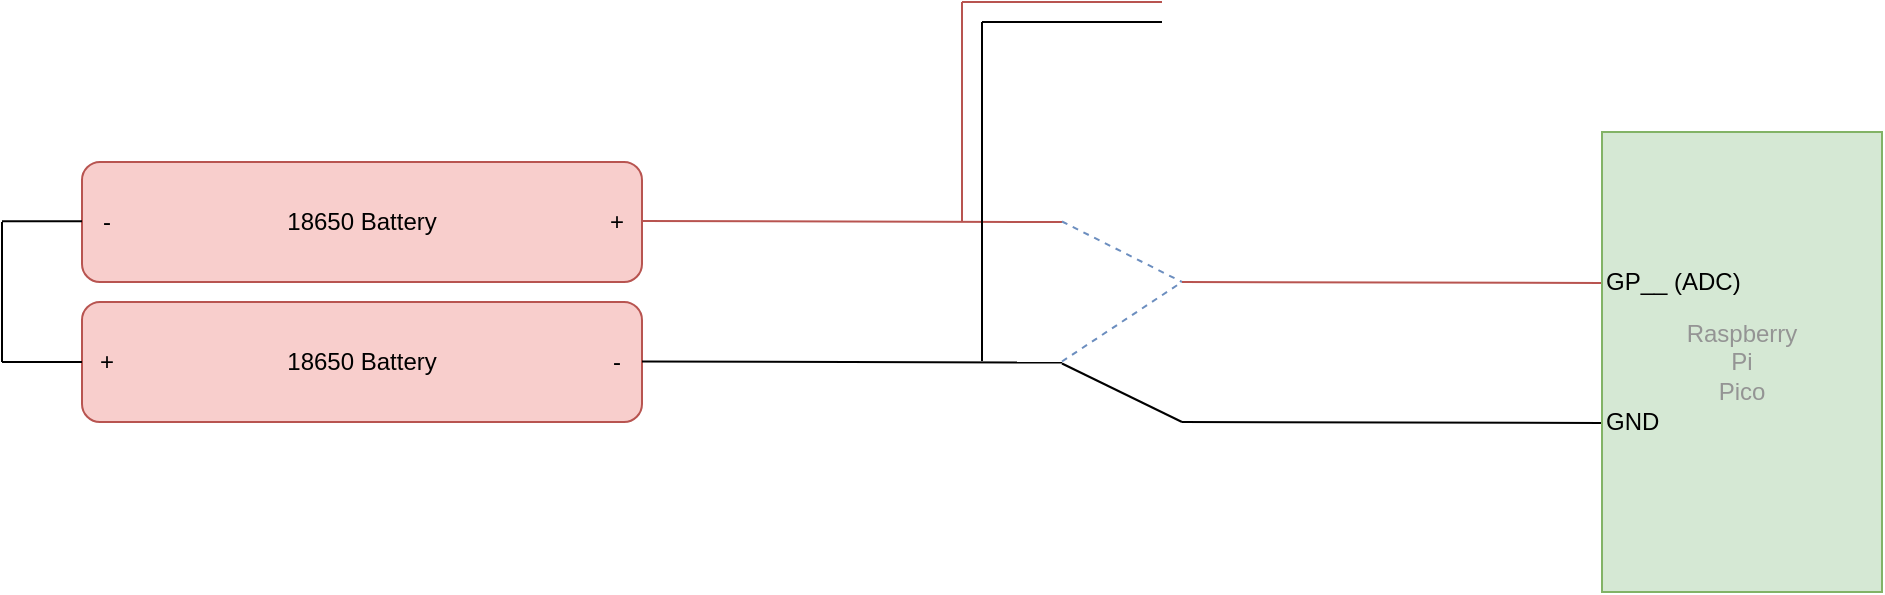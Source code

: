 <mxfile version="24.6.5" type="device">
  <diagram name="Page-1" id="oC06yTU7_GMC6n1NQI5L">
    <mxGraphModel dx="1565" dy="399" grid="1" gridSize="10" guides="1" tooltips="1" connect="1" arrows="1" fold="1" page="1" pageScale="1" pageWidth="850" pageHeight="1100" math="0" shadow="0">
      <root>
        <mxCell id="0" />
        <mxCell id="1" parent="0" />
        <mxCell id="tILSbYsJPmMcVgljQw28-1" value="18650 Battery" style="rounded=1;whiteSpace=wrap;html=1;fillColor=#f8cecc;strokeColor=#b85450;" vertex="1" parent="1">
          <mxGeometry x="-100" y="100" width="280" height="60" as="geometry" />
        </mxCell>
        <mxCell id="tILSbYsJPmMcVgljQw28-2" value="+" style="text;html=1;align=center;verticalAlign=middle;whiteSpace=wrap;rounded=0;" vertex="1" parent="1">
          <mxGeometry x="155" y="115" width="25" height="30" as="geometry" />
        </mxCell>
        <mxCell id="tILSbYsJPmMcVgljQw28-3" value="-" style="text;html=1;align=center;verticalAlign=middle;whiteSpace=wrap;rounded=0;" vertex="1" parent="1">
          <mxGeometry x="-100" y="115" width="25" height="30" as="geometry" />
        </mxCell>
        <mxCell id="tILSbYsJPmMcVgljQw28-4" value="18650 Battery" style="rounded=1;whiteSpace=wrap;html=1;fillColor=#f8cecc;strokeColor=#b85450;" vertex="1" parent="1">
          <mxGeometry x="-100" y="170" width="280" height="60" as="geometry" />
        </mxCell>
        <mxCell id="tILSbYsJPmMcVgljQw28-5" value="-" style="text;html=1;align=center;verticalAlign=middle;whiteSpace=wrap;rounded=0;" vertex="1" parent="1">
          <mxGeometry x="155" y="185" width="25" height="30" as="geometry" />
        </mxCell>
        <mxCell id="tILSbYsJPmMcVgljQw28-6" value="+" style="text;html=1;align=center;verticalAlign=middle;whiteSpace=wrap;rounded=0;" vertex="1" parent="1">
          <mxGeometry x="-100" y="185" width="25" height="30" as="geometry" />
        </mxCell>
        <mxCell id="tILSbYsJPmMcVgljQw28-7" value="" style="endArrow=none;html=1;rounded=0;" edge="1" parent="1">
          <mxGeometry width="50" height="50" relative="1" as="geometry">
            <mxPoint x="-100" y="200" as="sourcePoint" />
            <mxPoint x="-140" y="200" as="targetPoint" />
          </mxGeometry>
        </mxCell>
        <mxCell id="tILSbYsJPmMcVgljQw28-8" value="" style="endArrow=none;html=1;rounded=0;" edge="1" parent="1">
          <mxGeometry width="50" height="50" relative="1" as="geometry">
            <mxPoint x="-140" y="130" as="sourcePoint" />
            <mxPoint x="-140" y="200" as="targetPoint" />
          </mxGeometry>
        </mxCell>
        <mxCell id="tILSbYsJPmMcVgljQw28-9" value="" style="endArrow=none;html=1;rounded=0;" edge="1" parent="1">
          <mxGeometry width="50" height="50" relative="1" as="geometry">
            <mxPoint x="-100" y="129.66" as="sourcePoint" />
            <mxPoint x="-140" y="129.66" as="targetPoint" />
          </mxGeometry>
        </mxCell>
        <mxCell id="tILSbYsJPmMcVgljQw28-10" value="" style="endArrow=none;html=1;rounded=0;fillColor=#f8cecc;strokeColor=#b85450;" edge="1" parent="1">
          <mxGeometry width="50" height="50" relative="1" as="geometry">
            <mxPoint x="180" y="129.5" as="sourcePoint" />
            <mxPoint x="390" y="130" as="targetPoint" />
          </mxGeometry>
        </mxCell>
        <mxCell id="tILSbYsJPmMcVgljQw28-11" value="" style="endArrow=none;html=1;rounded=0;fillColor=#f8cecc;strokeColor=#000000;" edge="1" parent="1">
          <mxGeometry width="50" height="50" relative="1" as="geometry">
            <mxPoint x="180" y="199.75" as="sourcePoint" />
            <mxPoint x="390" y="200.25" as="targetPoint" />
          </mxGeometry>
        </mxCell>
        <mxCell id="tILSbYsJPmMcVgljQw28-14" value="" style="endArrow=none;html=1;rounded=0;fillColor=#dae8fc;strokeColor=#6c8ebf;dashed=1;" edge="1" parent="1">
          <mxGeometry width="50" height="50" relative="1" as="geometry">
            <mxPoint x="390" y="129.75" as="sourcePoint" />
            <mxPoint x="450" y="160" as="targetPoint" />
          </mxGeometry>
        </mxCell>
        <mxCell id="tILSbYsJPmMcVgljQw28-15" value="" style="endArrow=none;html=1;rounded=0;fillColor=#dae8fc;strokeColor=#6c8ebf;dashed=1;" edge="1" parent="1">
          <mxGeometry width="50" height="50" relative="1" as="geometry">
            <mxPoint x="390" y="199.75" as="sourcePoint" />
            <mxPoint x="450" y="160" as="targetPoint" />
          </mxGeometry>
        </mxCell>
        <mxCell id="tILSbYsJPmMcVgljQw28-16" value="" style="endArrow=none;html=1;rounded=0;fillColor=#f8cecc;strokeColor=#b85450;" edge="1" parent="1">
          <mxGeometry width="50" height="50" relative="1" as="geometry">
            <mxPoint x="450" y="160" as="sourcePoint" />
            <mxPoint x="660" y="160.5" as="targetPoint" />
          </mxGeometry>
        </mxCell>
        <mxCell id="tILSbYsJPmMcVgljQw28-17" value="" style="endArrow=none;html=1;rounded=0;fillColor=#f8cecc;strokeColor=#000000;" edge="1" parent="1">
          <mxGeometry width="50" height="50" relative="1" as="geometry">
            <mxPoint x="390" y="200.75" as="sourcePoint" />
            <mxPoint x="450" y="230" as="targetPoint" />
          </mxGeometry>
        </mxCell>
        <mxCell id="tILSbYsJPmMcVgljQw28-18" value="" style="endArrow=none;html=1;rounded=0;fillColor=#f8cecc;strokeColor=#000000;" edge="1" parent="1">
          <mxGeometry width="50" height="50" relative="1" as="geometry">
            <mxPoint x="450" y="230" as="sourcePoint" />
            <mxPoint x="660" y="230.5" as="targetPoint" />
          </mxGeometry>
        </mxCell>
        <mxCell id="tILSbYsJPmMcVgljQw28-19" value="Raspberry&lt;div&gt;Pi&lt;br&gt;Pico&lt;/div&gt;" style="rounded=0;whiteSpace=wrap;html=1;fillColor=#d5e8d4;strokeColor=#82b366;fontColor=#949494;" vertex="1" parent="1">
          <mxGeometry x="660" y="85" width="140" height="230" as="geometry" />
        </mxCell>
        <mxCell id="tILSbYsJPmMcVgljQw28-20" value="GP__ (ADC)" style="text;html=1;align=left;verticalAlign=middle;whiteSpace=wrap;rounded=0;" vertex="1" parent="1">
          <mxGeometry x="660" y="145" width="120" height="30" as="geometry" />
        </mxCell>
        <mxCell id="tILSbYsJPmMcVgljQw28-21" value="GND" style="text;html=1;align=left;verticalAlign=middle;whiteSpace=wrap;rounded=0;" vertex="1" parent="1">
          <mxGeometry x="660" y="215" width="120" height="30" as="geometry" />
        </mxCell>
        <mxCell id="tILSbYsJPmMcVgljQw28-22" value="" style="endArrow=none;html=1;rounded=0;" edge="1" parent="1">
          <mxGeometry width="50" height="50" relative="1" as="geometry">
            <mxPoint x="350" y="199.5" as="sourcePoint" />
            <mxPoint x="350" y="30" as="targetPoint" />
          </mxGeometry>
        </mxCell>
        <mxCell id="tILSbYsJPmMcVgljQw28-23" value="" style="endArrow=none;html=1;rounded=0;fillColor=#f8cecc;strokeColor=#b85450;" edge="1" parent="1">
          <mxGeometry width="50" height="50" relative="1" as="geometry">
            <mxPoint x="340" y="129.5" as="sourcePoint" />
            <mxPoint x="340" y="20" as="targetPoint" />
          </mxGeometry>
        </mxCell>
        <mxCell id="tILSbYsJPmMcVgljQw28-24" value="" style="endArrow=none;html=1;rounded=0;fillColor=#f8cecc;strokeColor=#b85450;" edge="1" parent="1">
          <mxGeometry width="50" height="50" relative="1" as="geometry">
            <mxPoint x="440" y="20" as="sourcePoint" />
            <mxPoint x="340" y="20" as="targetPoint" />
          </mxGeometry>
        </mxCell>
        <mxCell id="tILSbYsJPmMcVgljQw28-25" value="" style="endArrow=none;html=1;rounded=0;" edge="1" parent="1">
          <mxGeometry width="50" height="50" relative="1" as="geometry">
            <mxPoint x="440" y="30" as="sourcePoint" />
            <mxPoint x="350" y="30" as="targetPoint" />
          </mxGeometry>
        </mxCell>
      </root>
    </mxGraphModel>
  </diagram>
</mxfile>
